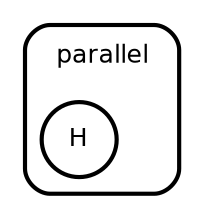 digraph "state transitions" {
  fontname="Helvetica" fontsize=12 penwidth=2.0 splines=true ordering=out compound=true overlap=scale nodesep=0.3 ranksep=0.1
  node [shape=plaintext style=filled fillcolor="#FFFFFF01" fontname=Helvetica fontsize=12 penwidth=2.0]
  edge [fontname=Helvetica fontsize=10]

    subgraph "cluster_parallel" {
      label= <
      <table cellborder="0" border="0">
        <tr><td>parallel</td></tr>
      </table>
      > style=rounded penwidth=2.0
      "parallel" [shape=point style=invis margin=0 width=0 height=0 fixedsize=true]
        "history" [shape=circle label="H"]
  
    }

}
